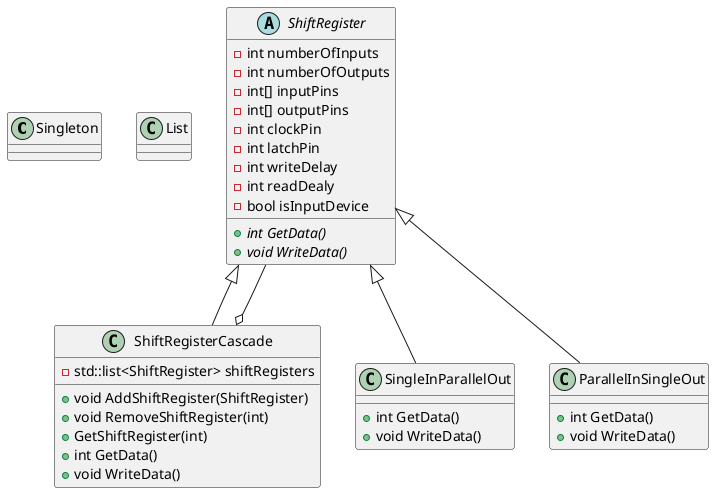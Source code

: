 @startuml
' Class Definition
' Architecture
class Singleton
class List

' Shift Registers
abstract class ShiftRegister{
    - int numberOfInputs
    - int numberOfOutputs
    - int[] inputPins
    - int[] outputPins
    - int clockPin
    - int latchPin
    - int writeDelay
    - int readDealy
    - bool isInputDevice
    + {abstract} int GetData()
    + {abstract} void WriteData()
}

class ShiftRegisterCascade{
    - std::list<ShiftRegister> shiftRegisters
    + void AddShiftRegister(ShiftRegister)
    + void RemoveShiftRegister(int)
    + GetShiftRegister(int)
    + int GetData()
    + void WriteData()
}

class SingleInParallelOut{
    + int GetData()
    + void WriteData()
}

class ParallelInSingleOut{
    + int GetData()
    + void WriteData()
}

' Inheritance and Interaction Diagram
ShiftRegister <|-- SingleInParallelOut
ShiftRegister <|-- ParallelInSingleOut
ShiftRegister <|-- ShiftRegisterCascade
ShiftRegisterCascade o-- ShiftRegister

@enduml
